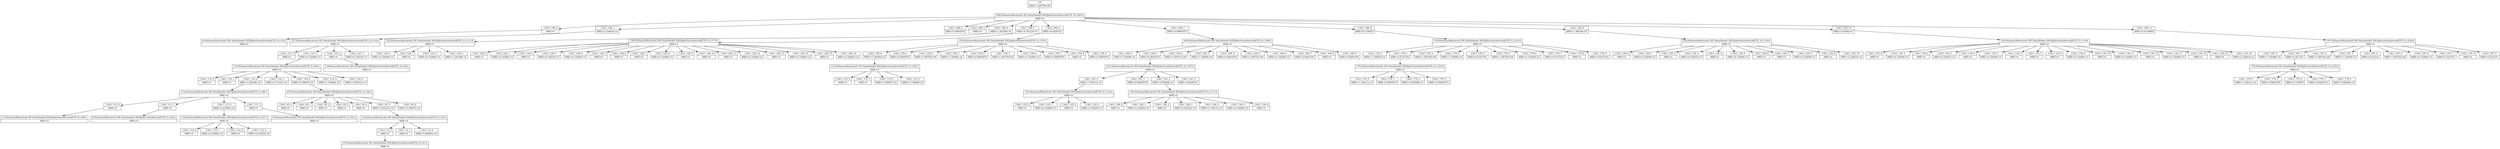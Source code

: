 digraph root {
C0 [shape=record, label="{C0|MRE=1.68755e-09}"];
_CALC_188 [shape=record, label="{188:/Volumes/Macintosh HD Data/Haskel IDE/fpdev/test/derived/ETD_S.c:245:4|MRE=0}"];
C0->_CALC_188;
_CALC_188_0 [shape=record, label="{_CALC_188_0|MRE=0}"];
_CALC_188->_CALC_188_0;
_CALC_6 [shape=record, label="{6:/Volumes/Macintosh HD Data/Haskel IDE/fpdev/test/derived/ETD_S.c:35:2|MRE=0}"];
_CALC_188_0->_CALC_6;
_CALC_188_1 [shape=record, label="{_CALC_188_1|MRE=2.32663e-14}"];
_CALC_188->_CALC_188_1;
_CALC_127 [shape=record, label="{127:/Volumes/Macintosh HD Data/Haskel IDE/fpdev/test/derived/ETD_S.c:116:4|MRE=0}"];
_CALC_188_1->_CALC_127;
_CALC_127_0 [shape=record, label="{_CALC_127_0|MRE=0}"];
_CALC_127->_CALC_127_0;
_CALC_127_1 [shape=record, label="{_CALC_127_1|MRE=4.14269e-15}"];
_CALC_127->_CALC_127_1;
_CALC_114 [shape=record, label="{114:/Volumes/Macintosh HD Data/Haskel IDE/fpdev/test/derived/ETD_S.c:99:3|MRE=0}"];
_CALC_127_1->_CALC_114;
_CALC_114_0 [shape=record, label="{_CALC_114_0|MRE=0}"];
_CALC_114->_CALC_114_0;
_CALC_114_1 [shape=record, label="{_CALC_114_1|MRE=0}"];
_CALC_114->_CALC_114_1;
_CALC_114_2 [shape=record, label="{_CALC_114_2|MRE=1.82549e-16}"];
_CALC_114->_CALC_114_2;
_CALC_113 [shape=record, label="{113:/Volumes/Macintosh HD Data/Haskel IDE/fpdev/test/derived/ETD_S.c:98:3|MRE=0}"];
_CALC_114_2->_CALC_113;
_CALC_113_0 [shape=record, label="{_CALC_113_0|MRE=0}"];
_CALC_113->_CALC_113_0;
_CALC_13 [shape=record, label="{13:/Volumes/Macintosh HD Data/Haskel IDE/fpdev/test/derived/ETD_S.c:46:2|MRE=0}"];
_CALC_113_0->_CALC_13;
_CALC_113_1 [shape=record, label="{_CALC_113_1|MRE=0}"];
_CALC_113->_CALC_113_1;
_CALC_8 [shape=record, label="{8:/Volumes/Macintosh HD Data/Haskel IDE/fpdev/test/derived/ETD_S.c:38:2|MRE=0}"];
_CALC_113_1->_CALC_8;
_CALC_113_2 [shape=record, label="{_CALC_113_2|MRE=2.21993e-16}"];
_CALC_113->_CALC_113_2;
_CALC_112 [shape=record, label="{112:/Volumes/Macintosh HD Data/Haskel IDE/fpdev/test/derived/ETD_S.c:97:3|MRE=0}"];
_CALC_113_2->_CALC_112;
_CALC_112_0 [shape=record, label="{_CALC_112_0|MRE=0}"];
_CALC_112->_CALC_112_0;
_CALC_112_1 [shape=record, label="{_CALC_112_1|MRE=2.21889e-16}"];
_CALC_112->_CALC_112_1;
_CALC_112_2 [shape=record, label="{_CALC_112_2|MRE=0}"];
_CALC_112->_CALC_112_2;
_CALC_112_3 [shape=record, label="{_CALC_112_3|MRE=2.21993e-16}"];
_CALC_112->_CALC_112_3;
_CALC_113_3 [shape=record, label="{_CALC_113_3|MRE=0}"];
_CALC_113->_CALC_113_3;
_CALC_9 [shape=record, label="{9:/Volumes/Macintosh HD Data/Haskel IDE/fpdev/test/derived/ETD_S.c:40:2|MRE=0}"];
_CALC_113_3->_CALC_9;
_CALC_114_3 [shape=record, label="{_CALC_114_3|MRE=2.71341e-16}"];
_CALC_114->_CALC_114_3;
_CALC_114_4 [shape=record, label="{_CALC_114_4|MRE=5.39607e-16}"];
_CALC_114->_CALC_114_4;
_CALC_45 [shape=record, label="{45:/Volumes/Macintosh HD Data/Haskel IDE/fpdev/test/derived/ETD_S.c:94:2|MRE=0}"];
_CALC_114_4->_CALC_45;
_CALC_45_0 [shape=record, label="{_CALC_45_0|MRE=0}"];
_CALC_45->_CALC_45_0;
_CALC_45_1 [shape=record, label="{_CALC_45_1|MRE=0}"];
_CALC_45->_CALC_45_1;
_CALC_45_2 [shape=record, label="{_CALC_45_2|MRE=0}"];
_CALC_45->_CALC_45_2;
_CALC_45_3 [shape=record, label="{_CALC_45_3|MRE=0}"];
_CALC_45->_CALC_45_3;
_CALC_45_4 [shape=record, label="{_CALC_45_4|MRE=0}"];
_CALC_45->_CALC_45_4;
_CALC_45_5 [shape=record, label="{_CALC_45_5|MRE=5.42321e-16}"];
_CALC_45->_CALC_45_5;
_CALC_12 [shape=record, label="{12:/Volumes/Macintosh HD Data/Haskel IDE/fpdev/test/derived/ETD_S.c:43:2|MRE=0}"];
_CALC_45_5->_CALC_12;
_CALC_12_0 [shape=record, label="{_CALC_12_0|MRE=0}"];
_CALC_12->_CALC_12_0;
_CALC_10 [shape=record, label="{10:/Volumes/Macintosh HD Data/Haskel IDE/fpdev/test/derived/ETD_S.c:41:2|MRE=0}"];
_CALC_12_0->_CALC_10;
_CALC_12_1 [shape=record, label="{_CALC_12_1|MRE=0}"];
_CALC_12->_CALC_12_1;
_CALC_12_2 [shape=record, label="{_CALC_12_2|MRE=5.68665e-16}"];
_CALC_12->_CALC_12_2;
_CALC_45_6 [shape=record, label="{_CALC_45_6|MRE=5.39607e-16}"];
_CALC_45->_CALC_45_6;
_CALC_114_5 [shape=record, label="{_CALC_114_5|MRE=1.14808e-16}"];
_CALC_114->_CALC_114_5;
_CALC_114_6 [shape=record, label="{_CALC_114_6|MRE=3.54031e-15}"];
_CALC_114->_CALC_114_6;
_CALC_127_2 [shape=record, label="{_CALC_127_2|MRE=0}"];
_CALC_127->_CALC_127_2;
_CALC_7 [shape=record, label="{7:/Volumes/Macintosh HD Data/Haskel IDE/fpdev/test/derived/ETD_S.c:36:2|MRE=0}"];
_CALC_127_2->_CALC_7;
_CALC_127_3 [shape=record, label="{_CALC_127_3|MRE=4.18253e-15}"];
_CALC_127->_CALC_127_3;
_CALC_188_2 [shape=record, label="{_CALC_188_2|MRE=0.0805076}"];
_CALC_188->_CALC_188_2;
_CALC_188_3 [shape=record, label="{_CALC_188_3|MRE=0}"];
_CALC_188->_CALC_188_3;
_CALC_188_4 [shape=record, label="{_CALC_188_4|MRE=1.26198e-14}"];
_CALC_188->_CALC_188_4;
_CALC_124 [shape=record, label="{124:/Volumes/Macintosh HD Data/Haskel IDE/fpdev/test/derived/ETD_S.c:113:4|MRE=0}"];
_CALC_188_4->_CALC_124;
_CALC_124_0 [shape=record, label="{_CALC_124_0|MRE=4.14269e-15}"];
_CALC_124->_CALC_124_0;
_CALC_124_1 [shape=record, label="{_CALC_124_1|MRE=0}"];
_CALC_124->_CALC_124_1;
_CALC_124_2 [shape=record, label="{_CALC_124_2|MRE=4.14269e-15}"];
_CALC_124->_CALC_124_2;
_CALC_124_3 [shape=record, label="{_CALC_124_3|MRE=1.26198e-14}"];
_CALC_124->_CALC_124_3;
_CALC_188_5 [shape=record, label="{_CALC_188_5|MRE=4.78123e-07}"];
_CALC_188->_CALC_188_5;
_CALC_128 [shape=record, label="{128:/Volumes/Macintosh HD Data/Haskel IDE/fpdev/test/derived/ETD_S.c:117:4|MRE=0}"];
_CALC_188_5->_CALC_128;
_CALC_128_0 [shape=record, label="{_CALC_128_0|MRE=0}"];
_CALC_128->_CALC_128_0;
_CALC_128_1 [shape=record, label="{_CALC_128_1|MRE=4.14269e-15}"];
_CALC_128->_CALC_128_1;
_CALC_128_2 [shape=record, label="{_CALC_128_2|MRE=0}"];
_CALC_128->_CALC_128_2;
_CALC_128_3 [shape=record, label="{_CALC_128_3|MRE=4.18253e-15}"];
_CALC_128->_CALC_128_3;
_CALC_128_4 [shape=record, label="{_CALC_128_4|MRE=4.14269e-15}"];
_CALC_128->_CALC_128_4;
_CALC_128_5 [shape=record, label="{_CALC_128_5|MRE=0}"];
_CALC_128->_CALC_128_5;
_CALC_128_6 [shape=record, label="{_CALC_128_6|MRE=0}"];
_CALC_128->_CALC_128_6;
_CALC_128_7 [shape=record, label="{_CALC_128_7|MRE=0}"];
_CALC_128->_CALC_128_7;
_CALC_128_8 [shape=record, label="{_CALC_128_8|MRE=4.14269e-15}"];
_CALC_128->_CALC_128_8;
_CALC_128_9 [shape=record, label="{_CALC_128_9|MRE=0}"];
_CALC_128->_CALC_128_9;
_CALC_128_10 [shape=record, label="{_CALC_128_10|MRE=0}"];
_CALC_128->_CALC_128_10;
_CALC_128_11 [shape=record, label="{_CALC_128_11|MRE=0}"];
_CALC_128->_CALC_128_11;
_CALC_128_12 [shape=record, label="{_CALC_128_12|MRE=4.14269e-15}"];
_CALC_128->_CALC_128_12;
_CALC_128_13 [shape=record, label="{_CALC_128_13|MRE=0}"];
_CALC_128->_CALC_128_13;
_CALC_128_14 [shape=record, label="{_CALC_128_14|MRE=4.14269e-15}"];
_CALC_128->_CALC_128_14;
_CALC_128_15 [shape=record, label="{_CALC_128_15|MRE=0}"];
_CALC_128->_CALC_128_15;
_CALC_128_16 [shape=record, label="{_CALC_128_16|MRE=2.32663e-14}"];
_CALC_128->_CALC_128_16;
_CALC_188_6 [shape=record, label="{_CALC_188_6|MRE=0.0426721}"];
_CALC_188->_CALC_188_6;
_CALC_159 [shape=record, label="{159:/Volumes/Macintosh HD Data/Haskel IDE/fpdev/test/derived/ETD_S.c:155:4|MRE=0}"];
_CALC_188_6->_CALC_159;
_CALC_159_0 [shape=record, label="{_CALC_159_0|MRE=7.14009e-16}"];
_CALC_159->_CALC_159_0;
_CALC_115 [shape=record, label="{115:/Volumes/Macintosh HD Data/Haskel IDE/fpdev/test/derived/ETD_S.c:100:3|MRE=0}"];
_CALC_159_0->_CALC_115;
_CALC_115_0 [shape=record, label="{_CALC_115_0|MRE=0}"];
_CALC_115->_CALC_115_0;
_CALC_115_1 [shape=record, label="{_CALC_115_1|MRE=0}"];
_CALC_115->_CALC_115_1;
_CALC_115_2 [shape=record, label="{_CALC_115_2|MRE=5.39607e-16}"];
_CALC_115->_CALC_115_2;
_CALC_115_3 [shape=record, label="{_CALC_115_3|MRE=1.14808e-16}"];
_CALC_115->_CALC_115_3;
_CALC_159_1 [shape=record, label="{_CALC_159_1|MRE=0.0805076}"];
_CALC_159->_CALC_159_1;
_CALC_159_2 [shape=record, label="{_CALC_159_2|MRE=1.68755e-09}"];
_CALC_159->_CALC_159_2;
_CALC_159_3 [shape=record, label="{_CALC_159_3|MRE=7.14009e-16}"];
_CALC_159->_CALC_159_3;
_CALC_159_4 [shape=record, label="{_CALC_159_4|MRE=0.0805076}"];
_CALC_159->_CALC_159_4;
_CALC_159_5 [shape=record, label="{_CALC_159_5|MRE=1.68755e-09}"];
_CALC_159->_CALC_159_5;
_CALC_159_6 [shape=record, label="{_CALC_159_6|MRE=4.14269e-15}"];
_CALC_159->_CALC_159_6;
_CALC_159_7 [shape=record, label="{_CALC_159_7|MRE=0.0805076}"];
_CALC_159->_CALC_159_7;
_CALC_159_8 [shape=record, label="{_CALC_159_8|MRE=0}"];
_CALC_159->_CALC_159_8;
_CALC_159_9 [shape=record, label="{_CALC_159_9|MRE=0.0805076}"];
_CALC_159->_CALC_159_9;
_CALC_188_7 [shape=record, label="{_CALC_188_7|MRE=0.00863571}"];
_CALC_188->_CALC_188_7;
_CALC_169 [shape=record, label="{169:/Volumes/Macintosh HD Data/Haskel IDE/fpdev/test/derived/ETD_S.c:184:4|MRE=0}"];
_CALC_188_7->_CALC_169;
_CALC_169_0 [shape=record, label="{_CALC_169_0|MRE=7.14009e-16}"];
_CALC_169->_CALC_169_0;
_CALC_169_1 [shape=record, label="{_CALC_169_1|MRE=0.0841676}"];
_CALC_169->_CALC_169_1;
_CALC_161 [shape=record, label="{161:/Volumes/Macintosh HD Data/Haskel IDE/fpdev/test/derived/ETD_S.c:167:4|MRE=0}"];
_CALC_169_1->_CALC_161;
_CALC_161_0 [shape=record, label="{_CALC_161_0|MRE=1.16011e-14}"];
_CALC_161->_CALC_161_0;
_CALC_125 [shape=record, label="{125:/Volumes/Macintosh HD Data/Haskel IDE/fpdev/test/derived/ETD_S.c:114:4|MRE=0}"];
_CALC_161_0->_CALC_125;
_CALC_125_0 [shape=record, label="{_CALC_125_0|MRE=0}"];
_CALC_125->_CALC_125_0;
_CALC_125_1 [shape=record, label="{_CALC_125_1|MRE=4.14269e-15}"];
_CALC_125->_CALC_125_1;
_CALC_125_2 [shape=record, label="{_CALC_125_2|MRE=0}"];
_CALC_125->_CALC_125_2;
_CALC_125_3 [shape=record, label="{_CALC_125_3|MRE=4.18253e-15}"];
_CALC_125->_CALC_125_3;
_CALC_161_1 [shape=record, label="{_CALC_161_1|MRE=0.0805076}"];
_CALC_161->_CALC_161_1;
_CALC_161_2 [shape=record, label="{_CALC_161_2|MRE=5.02648e-14}"];
_CALC_161->_CALC_161_2;
_CALC_126 [shape=record, label="{126:/Volumes/Macintosh HD Data/Haskel IDE/fpdev/test/derived/ETD_S.c:115:4|MRE=0}"];
_CALC_161_2->_CALC_126;
_CALC_126_0 [shape=record, label="{_CALC_126_0|MRE=0}"];
_CALC_126->_CALC_126_0;
_CALC_126_1 [shape=record, label="{_CALC_126_1|MRE=4.14269e-15}"];
_CALC_126->_CALC_126_1;
_CALC_126_2 [shape=record, label="{_CALC_126_2|MRE=0}"];
_CALC_126->_CALC_126_2;
_CALC_126_3 [shape=record, label="{_CALC_126_3|MRE=4.18253e-15}"];
_CALC_126->_CALC_126_3;
_CALC_126_4 [shape=record, label="{_CALC_126_4|MRE=1.16011e-14}"];
_CALC_126->_CALC_126_4;
_CALC_126_5 [shape=record, label="{_CALC_126_5|MRE=4.14269e-15}"];
_CALC_126->_CALC_126_5;
_CALC_126_6 [shape=record, label="{_CALC_126_6|MRE=0}"];
_CALC_126->_CALC_126_6;
_CALC_161_3 [shape=record, label="{_CALC_161_3|MRE=0.0426721}"];
_CALC_161->_CALC_161_3;
_CALC_169_2 [shape=record, label="{_CALC_169_2|MRE=1.68751e-09}"];
_CALC_169->_CALC_169_2;
_CALC_169_3 [shape=record, label="{_CALC_169_3|MRE=7.14009e-16}"];
_CALC_169->_CALC_169_3;
_CALC_169_4 [shape=record, label="{_CALC_169_4|MRE=0.0841676}"];
_CALC_169->_CALC_169_4;
_CALC_169_5 [shape=record, label="{_CALC_169_5|MRE=1.68751e-09}"];
_CALC_169->_CALC_169_5;
_CALC_169_6 [shape=record, label="{_CALC_169_6|MRE=4.14269e-15}"];
_CALC_169->_CALC_169_6;
_CALC_169_7 [shape=record, label="{_CALC_169_7|MRE=0.0841676}"];
_CALC_169->_CALC_169_7;
_CALC_169_8 [shape=record, label="{_CALC_169_8|MRE=0}"];
_CALC_169->_CALC_169_8;
_CALC_169_9 [shape=record, label="{_CALC_169_9|MRE=0.0841676}"];
_CALC_169->_CALC_169_9;
_CALC_188_8 [shape=record, label="{_CALC_188_8|MRE=0.154055}"];
_CALC_188->_CALC_188_8;
_CALC_178 [shape=record, label="{178:/Volumes/Macintosh HD Data/Haskel IDE/fpdev/test/derived/ETD_S.c:210:4|MRE=0}"];
_CALC_188_8->_CALC_178;
_CALC_178_0 [shape=record, label="{_CALC_178_0|MRE=7.14009e-16}"];
_CALC_178->_CALC_178_0;
_CALC_178_1 [shape=record, label="{_CALC_178_1|MRE=0.0127191}"];
_CALC_178->_CALC_178_1;
_CALC_170 [shape=record, label="{170:/Volumes/Macintosh HD Data/Haskel IDE/fpdev/test/derived/ETD_S.c:193:4|MRE=0}"];
_CALC_178_1->_CALC_170;
_CALC_170_0 [shape=record, label="{_CALC_170_0|MRE=1.16011e-14}"];
_CALC_170->_CALC_170_0;
_CALC_170_1 [shape=record, label="{_CALC_170_1|MRE=0.0805076}"];
_CALC_170->_CALC_170_1;
_CALC_170_2 [shape=record, label="{_CALC_170_2|MRE=5.02648e-14}"];
_CALC_170->_CALC_170_2;
_CALC_170_3 [shape=record, label="{_CALC_170_3|MRE=0.00863571}"];
_CALC_170->_CALC_170_3;
_CALC_178_2 [shape=record, label="{_CALC_178_2|MRE=1.68755e-09}"];
_CALC_178->_CALC_178_2;
_CALC_178_3 [shape=record, label="{_CALC_178_3|MRE=7.14009e-16}"];
_CALC_178->_CALC_178_3;
_CALC_178_4 [shape=record, label="{_CALC_178_4|MRE=0.0127191}"];
_CALC_178->_CALC_178_4;
_CALC_178_5 [shape=record, label="{_CALC_178_5|MRE=1.68755e-09}"];
_CALC_178->_CALC_178_5;
_CALC_178_6 [shape=record, label="{_CALC_178_6|MRE=4.14269e-15}"];
_CALC_178->_CALC_178_6;
_CALC_178_7 [shape=record, label="{_CALC_178_7|MRE=0.0127191}"];
_CALC_178->_CALC_178_7;
_CALC_178_8 [shape=record, label="{_CALC_178_8|MRE=0}"];
_CALC_178->_CALC_178_8;
_CALC_178_9 [shape=record, label="{_CALC_178_9|MRE=0.0127191}"];
_CALC_178->_CALC_178_9;
_CALC_188_9 [shape=record, label="{_CALC_188_9|MRE=1.88634e-07}"];
_CALC_188->_CALC_188_9;
_CALC_129 [shape=record, label="{129:/Volumes/Macintosh HD Data/Haskel IDE/fpdev/test/derived/ETD_S.c:118:4|MRE=0}"];
_CALC_188_9->_CALC_129;
_CALC_129_0 [shape=record, label="{_CALC_129_0|MRE=0}"];
_CALC_129->_CALC_129_0;
_CALC_129_1 [shape=record, label="{_CALC_129_1|MRE=4.14269e-15}"];
_CALC_129->_CALC_129_1;
_CALC_129_2 [shape=record, label="{_CALC_129_2|MRE=0}"];
_CALC_129->_CALC_129_2;
_CALC_129_3 [shape=record, label="{_CALC_129_3|MRE=4.18253e-15}"];
_CALC_129->_CALC_129_3;
_CALC_129_4 [shape=record, label="{_CALC_129_4|MRE=0}"];
_CALC_129->_CALC_129_4;
_CALC_129_5 [shape=record, label="{_CALC_129_5|MRE=4.14269e-15}"];
_CALC_129->_CALC_129_5;
_CALC_129_6 [shape=record, label="{_CALC_129_6|MRE=0}"];
_CALC_129->_CALC_129_6;
_CALC_129_7 [shape=record, label="{_CALC_129_7|MRE=0}"];
_CALC_129->_CALC_129_7;
_CALC_129_8 [shape=record, label="{_CALC_129_8|MRE=4.14269e-15}"];
_CALC_129->_CALC_129_8;
_CALC_129_9 [shape=record, label="{_CALC_129_9|MRE=0}"];
_CALC_129->_CALC_129_9;
_CALC_129_10 [shape=record, label="{_CALC_129_10|MRE=2.32663e-14}"];
_CALC_129->_CALC_129_10;
_CALC_188_10 [shape=record, label="{_CALC_188_10|MRE=4.4504e-07}"];
_CALC_188->_CALC_188_10;
_CALC_130 [shape=record, label="{130:/Volumes/Macintosh HD Data/Haskel IDE/fpdev/test/derived/ETD_S.c:119:4|MRE=0}"];
_CALC_188_10->_CALC_130;
_CALC_130_0 [shape=record, label="{_CALC_130_0|MRE=0}"];
_CALC_130->_CALC_130_0;
_CALC_130_1 [shape=record, label="{_CALC_130_1|MRE=4.14269e-15}"];
_CALC_130->_CALC_130_1;
_CALC_130_2 [shape=record, label="{_CALC_130_2|MRE=0}"];
_CALC_130->_CALC_130_2;
_CALC_130_3 [shape=record, label="{_CALC_130_3|MRE=4.18253e-15}"];
_CALC_130->_CALC_130_3;
_CALC_130_4 [shape=record, label="{_CALC_130_4|MRE=0}"];
_CALC_130->_CALC_130_4;
_CALC_130_5 [shape=record, label="{_CALC_130_5|MRE=4.14269e-15}"];
_CALC_130->_CALC_130_5;
_CALC_130_6 [shape=record, label="{_CALC_130_6|MRE=0}"];
_CALC_130->_CALC_130_6;
_CALC_130_7 [shape=record, label="{_CALC_130_7|MRE=0}"];
_CALC_130->_CALC_130_7;
_CALC_130_8 [shape=record, label="{_CALC_130_8|MRE=0}"];
_CALC_130->_CALC_130_8;
_CALC_130_9 [shape=record, label="{_CALC_130_9|MRE=4.14269e-15}"];
_CALC_130->_CALC_130_9;
_CALC_130_10 [shape=record, label="{_CALC_130_10|MRE=0}"];
_CALC_130->_CALC_130_10;
_CALC_130_11 [shape=record, label="{_CALC_130_11|MRE=4.14269e-15}"];
_CALC_130->_CALC_130_11;
_CALC_130_12 [shape=record, label="{_CALC_130_12|MRE=0}"];
_CALC_130->_CALC_130_12;
_CALC_130_13 [shape=record, label="{_CALC_130_13|MRE=4.14269e-15}"];
_CALC_130->_CALC_130_13;
_CALC_130_14 [shape=record, label="{_CALC_130_14|MRE=0}"];
_CALC_130->_CALC_130_14;
_CALC_130_15 [shape=record, label="{_CALC_130_15|MRE=0}"];
_CALC_130->_CALC_130_15;
_CALC_130_16 [shape=record, label="{_CALC_130_16|MRE=2.32663e-14}"];
_CALC_130->_CALC_130_16;
_CALC_188_11 [shape=record, label="{_CALC_188_11|MRE=0.0140909}"];
_CALC_188->_CALC_188_11;
_CALC_187 [shape=record, label="{187:/Volumes/Macintosh HD Data/Haskel IDE/fpdev/test/derived/ETD_S.c:236:4|MRE=0}"];
_CALC_188_11->_CALC_187;
_CALC_187_0 [shape=record, label="{_CALC_187_0|MRE=7.14009e-16}"];
_CALC_187->_CALC_187_0;
_CALC_187_1 [shape=record, label="{_CALC_187_1|MRE=0.221531}"];
_CALC_187->_CALC_187_1;
_CALC_179 [shape=record, label="{179:/Volumes/Macintosh HD Data/Haskel IDE/fpdev/test/derived/ETD_S.c:219:4|MRE=0}"];
_CALC_187_1->_CALC_179;
_CALC_179_0 [shape=record, label="{_CALC_179_0|MRE=1.16011e-14}"];
_CALC_179->_CALC_179_0;
_CALC_179_1 [shape=record, label="{_CALC_179_1|MRE=0.0841676}"];
_CALC_179->_CALC_179_1;
_CALC_179_2 [shape=record, label="{_CALC_179_2|MRE=0.154055}"];
_CALC_179->_CALC_179_2;
_CALC_179_3 [shape=record, label="{_CALC_179_3|MRE=0.0426721}"];
_CALC_179->_CALC_179_3;
_CALC_179_4 [shape=record, label="{_CALC_179_4|MRE=5.02648e-14}"];
_CALC_179->_CALC_179_4;
_CALC_187_2 [shape=record, label="{_CALC_187_2|MRE=1.68742e-09}"];
_CALC_187->_CALC_187_2;
_CALC_187_3 [shape=record, label="{_CALC_187_3|MRE=7.14009e-16}"];
_CALC_187->_CALC_187_3;
_CALC_187_4 [shape=record, label="{_CALC_187_4|MRE=0.221531}"];
_CALC_187->_CALC_187_4;
_CALC_187_5 [shape=record, label="{_CALC_187_5|MRE=1.68742e-09}"];
_CALC_187->_CALC_187_5;
_CALC_187_6 [shape=record, label="{_CALC_187_6|MRE=4.14269e-15}"];
_CALC_187->_CALC_187_6;
_CALC_187_7 [shape=record, label="{_CALC_187_7|MRE=0.221531}"];
_CALC_187->_CALC_187_7;
_CALC_187_8 [shape=record, label="{_CALC_187_8|MRE=0}"];
_CALC_187->_CALC_187_8;
_CALC_187_9 [shape=record, label="{_CALC_187_9|MRE=0.221531}"];
_CALC_187->_CALC_187_9;
}